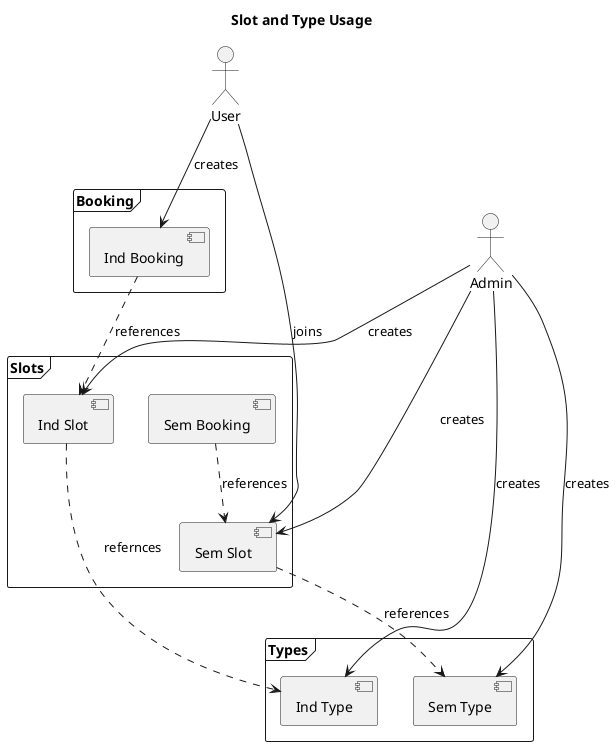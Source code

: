 @startuml
title Slot and Type Usage
actor User
actor Admin


frame "Types" {
    [Sem Type]
    [Ind Type]

    Admin --> [Sem Type]: creates
    Admin --> [Ind Type]: creates
}

frame "Booking" {
    [Ind Booking]

    User --> [Ind Booking] : creates
}

frame "Slots" {
    [Sem Slot]
    [Ind Slot]

    [Ind Slot] ..> [Ind Type]: refernces
    [Sem Slot] ..> [Sem Type]: references

    [Ind Booking] ..> [Ind Slot] : references
    [Sem Booking] ..> [Sem Slot] : references

    Admin --> [Ind Slot] : creates
    Admin--> [Sem Slot] : creates
    User--> [Sem Slot] : joins
}

@enduml